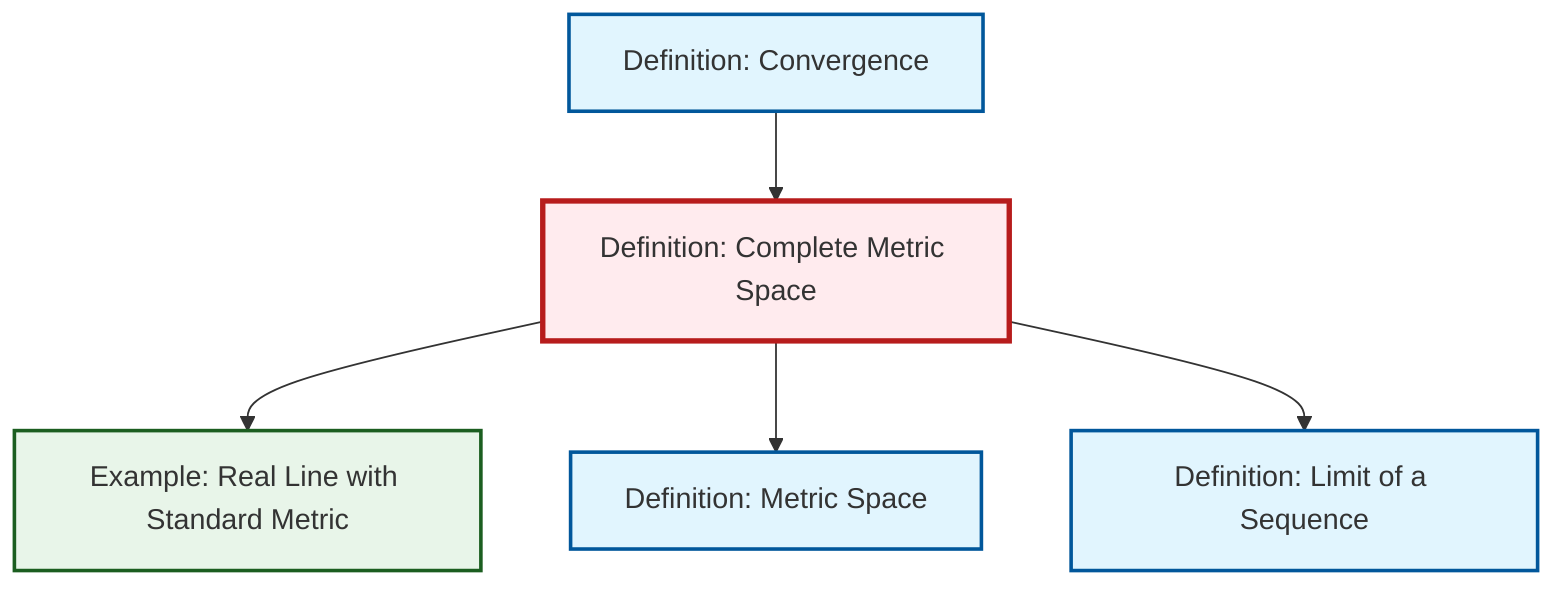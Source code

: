graph TD
    classDef definition fill:#e1f5fe,stroke:#01579b,stroke-width:2px
    classDef theorem fill:#f3e5f5,stroke:#4a148c,stroke-width:2px
    classDef axiom fill:#fff3e0,stroke:#e65100,stroke-width:2px
    classDef example fill:#e8f5e9,stroke:#1b5e20,stroke-width:2px
    classDef current fill:#ffebee,stroke:#b71c1c,stroke-width:3px
    def-convergence["Definition: Convergence"]:::definition
    def-complete-metric-space["Definition: Complete Metric Space"]:::definition
    def-metric-space["Definition: Metric Space"]:::definition
    ex-real-line-metric["Example: Real Line with Standard Metric"]:::example
    def-limit["Definition: Limit of a Sequence"]:::definition
    def-convergence --> def-complete-metric-space
    def-complete-metric-space --> ex-real-line-metric
    def-complete-metric-space --> def-metric-space
    def-complete-metric-space --> def-limit
    class def-complete-metric-space current